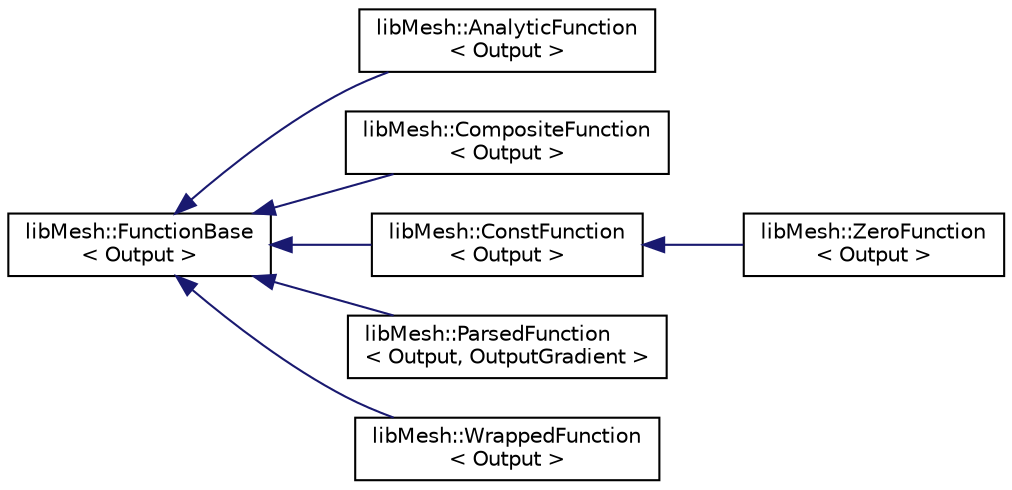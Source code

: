 digraph "Graphical Class Hierarchy"
{
  edge [fontname="Helvetica",fontsize="10",labelfontname="Helvetica",labelfontsize="10"];
  node [fontname="Helvetica",fontsize="10",shape=record];
  rankdir="LR";
  Node1 [label="libMesh::FunctionBase\l\< Output \>",height=0.2,width=0.4,color="black", fillcolor="white", style="filled",URL="$classlibMesh_1_1FunctionBase.html"];
  Node1 -> Node2 [dir="back",color="midnightblue",fontsize="10",style="solid",fontname="Helvetica"];
  Node2 [label="libMesh::AnalyticFunction\l\< Output \>",height=0.2,width=0.4,color="black", fillcolor="white", style="filled",URL="$classlibMesh_1_1AnalyticFunction.html"];
  Node1 -> Node3 [dir="back",color="midnightblue",fontsize="10",style="solid",fontname="Helvetica"];
  Node3 [label="libMesh::CompositeFunction\l\< Output \>",height=0.2,width=0.4,color="black", fillcolor="white", style="filled",URL="$classlibMesh_1_1CompositeFunction.html",tooltip="Function which is a function of another function. "];
  Node1 -> Node4 [dir="back",color="midnightblue",fontsize="10",style="solid",fontname="Helvetica"];
  Node4 [label="libMesh::ConstFunction\l\< Output \>",height=0.2,width=0.4,color="black", fillcolor="white", style="filled",URL="$classlibMesh_1_1ConstFunction.html",tooltip="Function that returns a single value that never changes. "];
  Node4 -> Node5 [dir="back",color="midnightblue",fontsize="10",style="solid",fontname="Helvetica"];
  Node5 [label="libMesh::ZeroFunction\l\< Output \>",height=0.2,width=0.4,color="black", fillcolor="white", style="filled",URL="$classlibMesh_1_1ZeroFunction.html",tooltip="ConstFunction that simply returns 0. "];
  Node1 -> Node6 [dir="back",color="midnightblue",fontsize="10",style="solid",fontname="Helvetica"];
  Node6 [label="libMesh::ParsedFunction\l\< Output, OutputGradient \>",height=0.2,width=0.4,color="black", fillcolor="white", style="filled",URL="$classlibMesh_1_1ParsedFunction.html",tooltip="A Function generated (via FParser) by parsing a mathematical expression. "];
  Node1 -> Node7 [dir="back",color="midnightblue",fontsize="10",style="solid",fontname="Helvetica"];
  Node7 [label="libMesh::WrappedFunction\l\< Output \>",height=0.2,width=0.4,color="black", fillcolor="white", style="filled",URL="$classlibMesh_1_1WrappedFunction.html"];
}
